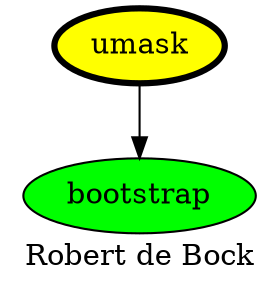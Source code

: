 digraph PhiloDilemma {
  label = "Robert de Bock" ;
  overlap=false
  {
    bootstrap [fillcolor=green style=filled]
    umask [fillcolor=yellow style=filled penwidth=3]
  }
  umask -> bootstrap
}

